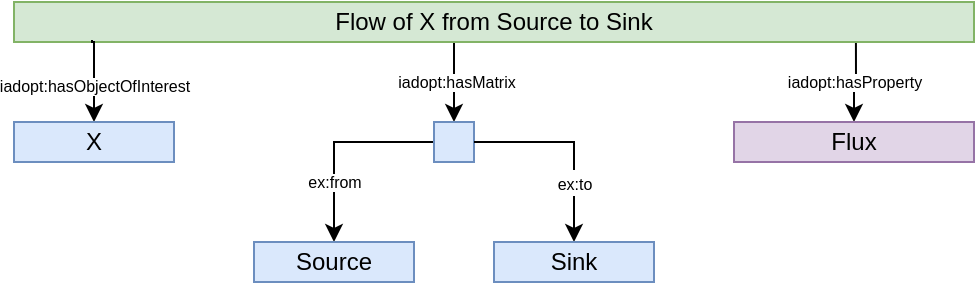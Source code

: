 <mxfile version="26.1.1" pages="2">
  <diagram name="Option A" id="X2PUkvPEIIKqSoPyBa_s">
    <mxGraphModel dx="755" dy="393" grid="1" gridSize="10" guides="1" tooltips="1" connect="1" arrows="1" fold="1" page="1" pageScale="1" pageWidth="1600" pageHeight="900" math="0" shadow="0">
      <root>
        <mxCell id="0" />
        <mxCell id="1" parent="0" />
        <mxCell id="YcbdGxsAXaUATbjkP4Gg-3" style="edgeStyle=orthogonalEdgeStyle;rounded=0;orthogonalLoop=1;jettySize=auto;html=1;exitX=0.877;exitY=0.995;exitDx=0;exitDy=0;entryX=0.5;entryY=0;entryDx=0;entryDy=0;exitPerimeter=0;" parent="1" source="YcbdGxsAXaUATbjkP4Gg-1" target="YcbdGxsAXaUATbjkP4Gg-2" edge="1">
          <mxGeometry relative="1" as="geometry">
            <Array as="points" />
          </mxGeometry>
        </mxCell>
        <mxCell id="YcbdGxsAXaUATbjkP4Gg-4" value="iadopt:hasProperty" style="edgeLabel;html=1;align=center;verticalAlign=middle;resizable=0;points=[];fontSize=8;" parent="YcbdGxsAXaUATbjkP4Gg-3" vertex="1" connectable="0">
          <mxGeometry x="0.273" relative="1" as="geometry">
            <mxPoint y="-5" as="offset" />
          </mxGeometry>
        </mxCell>
        <mxCell id="YcbdGxsAXaUATbjkP4Gg-6" style="edgeStyle=orthogonalEdgeStyle;rounded=0;orthogonalLoop=1;jettySize=auto;html=1;exitX=0.467;exitY=0.968;exitDx=0;exitDy=0;entryX=0.5;entryY=0;entryDx=0;entryDy=0;exitPerimeter=0;" parent="1" source="YcbdGxsAXaUATbjkP4Gg-1" target="YcbdGxsAXaUATbjkP4Gg-5" edge="1">
          <mxGeometry relative="1" as="geometry">
            <Array as="points">
              <mxPoint x="460" y="99" />
            </Array>
          </mxGeometry>
        </mxCell>
        <mxCell id="YcbdGxsAXaUATbjkP4Gg-7" value="iadopt:hasMatrix" style="edgeLabel;html=1;align=center;verticalAlign=middle;resizable=0;points=[];fontSize=8;" parent="YcbdGxsAXaUATbjkP4Gg-6" vertex="1" connectable="0">
          <mxGeometry x="0.111" y="1" relative="1" as="geometry">
            <mxPoint as="offset" />
          </mxGeometry>
        </mxCell>
        <mxCell id="YcbdGxsAXaUATbjkP4Gg-1" value="Flow of X from Source to Sink" style="rounded=0;whiteSpace=wrap;html=1;fillColor=#d5e8d4;strokeColor=#82b366;" parent="1" vertex="1">
          <mxGeometry x="240" y="80" width="480" height="20" as="geometry" />
        </mxCell>
        <mxCell id="YcbdGxsAXaUATbjkP4Gg-2" value="Flux" style="rounded=0;whiteSpace=wrap;html=1;fillColor=#e1d5e7;strokeColor=#9673a6;" parent="1" vertex="1">
          <mxGeometry x="600" y="140" width="120" height="20" as="geometry" />
        </mxCell>
        <mxCell id="YcbdGxsAXaUATbjkP4Gg-10" style="edgeStyle=orthogonalEdgeStyle;rounded=0;orthogonalLoop=1;jettySize=auto;html=1;exitX=0;exitY=0.5;exitDx=0;exitDy=0;entryX=0.5;entryY=0;entryDx=0;entryDy=0;" parent="1" source="YcbdGxsAXaUATbjkP4Gg-5" target="YcbdGxsAXaUATbjkP4Gg-8" edge="1">
          <mxGeometry relative="1" as="geometry">
            <Array as="points">
              <mxPoint x="400" y="150" />
            </Array>
          </mxGeometry>
        </mxCell>
        <mxCell id="YcbdGxsAXaUATbjkP4Gg-12" value="ex:from" style="edgeLabel;html=1;align=center;verticalAlign=middle;resizable=0;points=[];fontSize=8;" parent="YcbdGxsAXaUATbjkP4Gg-10" vertex="1" connectable="0">
          <mxGeometry x="-0.64" relative="1" as="geometry">
            <mxPoint x="-32" y="20" as="offset" />
          </mxGeometry>
        </mxCell>
        <mxCell id="YcbdGxsAXaUATbjkP4Gg-5" value="" style="rounded=0;whiteSpace=wrap;html=1;fillColor=#dae8fc;strokeColor=#6c8ebf;" parent="1" vertex="1">
          <mxGeometry x="450" y="140" width="20" height="20" as="geometry" />
        </mxCell>
        <mxCell id="ae9N6mFBY9E9YACVJ2Q2-1" value="" style="edgeStyle=orthogonalEdgeStyle;rounded=0;orthogonalLoop=1;jettySize=auto;html=1;exitX=1;exitY=0.5;exitDx=0;exitDy=0;entryX=0.5;entryY=0;entryDx=0;entryDy=0;" parent="1" source="YcbdGxsAXaUATbjkP4Gg-5" target="YcbdGxsAXaUATbjkP4Gg-9" edge="1">
          <mxGeometry relative="1" as="geometry">
            <mxPoint x="470" y="200" as="sourcePoint" />
            <mxPoint x="590" y="200" as="targetPoint" />
            <Array as="points">
              <mxPoint x="520" y="150" />
            </Array>
          </mxGeometry>
        </mxCell>
        <mxCell id="0tQ6r630t3Yhee_ARl2I-1" value="&lt;font style=&quot;font-size: 8px;&quot;&gt;ex:to&lt;/font&gt;" style="edgeLabel;html=1;align=center;verticalAlign=middle;resizable=0;points=[];" parent="ae9N6mFBY9E9YACVJ2Q2-1" vertex="1" connectable="0">
          <mxGeometry x="0.482" relative="1" as="geometry">
            <mxPoint y="-4" as="offset" />
          </mxGeometry>
        </mxCell>
        <mxCell id="YcbdGxsAXaUATbjkP4Gg-8" value="Source" style="rounded=0;whiteSpace=wrap;html=1;fillColor=#dae8fc;strokeColor=#6c8ebf;" parent="1" vertex="1">
          <mxGeometry x="360" y="200" width="80" height="20" as="geometry" />
        </mxCell>
        <mxCell id="YcbdGxsAXaUATbjkP4Gg-9" value="Sink" style="rounded=0;whiteSpace=wrap;html=1;fillColor=#dae8fc;strokeColor=#6c8ebf;" parent="1" vertex="1">
          <mxGeometry x="480" y="200" width="80" height="20" as="geometry" />
        </mxCell>
        <mxCell id="Yq_xOReJiEf8vJfQI29h-1" style="edgeStyle=orthogonalEdgeStyle;rounded=0;orthogonalLoop=1;jettySize=auto;html=1;exitX=0.108;exitY=0.95;exitDx=0;exitDy=0;entryX=0.5;entryY=0;entryDx=0;entryDy=0;exitPerimeter=0;" edge="1" parent="1" target="Yq_xOReJiEf8vJfQI29h-3">
          <mxGeometry relative="1" as="geometry">
            <Array as="points">
              <mxPoint x="279" y="100" />
              <mxPoint x="280" y="100" />
            </Array>
            <mxPoint x="340" y="140" as="targetPoint" />
            <mxPoint x="279" y="99" as="sourcePoint" />
          </mxGeometry>
        </mxCell>
        <mxCell id="Yq_xOReJiEf8vJfQI29h-2" value="iadopt:hasObjectOfInterest" style="edgeLabel;html=1;align=center;verticalAlign=middle;resizable=0;points=[];fontSize=8;" vertex="1" connectable="0" parent="Yq_xOReJiEf8vJfQI29h-1">
          <mxGeometry x="0.111" y="1" relative="1" as="geometry">
            <mxPoint x="-1" as="offset" />
          </mxGeometry>
        </mxCell>
        <mxCell id="Yq_xOReJiEf8vJfQI29h-3" value="X" style="rounded=0;whiteSpace=wrap;html=1;fillColor=#dae8fc;strokeColor=#6c8ebf;" vertex="1" parent="1">
          <mxGeometry x="240" y="140" width="80" height="20" as="geometry" />
        </mxCell>
      </root>
    </mxGraphModel>
  </diagram>
  <diagram name="Option B" id="yLIgW7Km7_Jru6xE_IwP">
    <mxGraphModel dx="1147" dy="598" grid="1" gridSize="10" guides="1" tooltips="1" connect="1" arrows="1" fold="1" page="1" pageScale="1" pageWidth="1600" pageHeight="900" math="0" shadow="0">
      <root>
        <mxCell id="yHjvTrXEEeXIkdAx6fGz-0" />
        <mxCell id="yHjvTrXEEeXIkdAx6fGz-1" parent="yHjvTrXEEeXIkdAx6fGz-0" />
        <mxCell id="yHjvTrXEEeXIkdAx6fGz-2" style="edgeStyle=orthogonalEdgeStyle;rounded=0;orthogonalLoop=1;jettySize=auto;html=1;exitX=0.877;exitY=0.995;exitDx=0;exitDy=0;entryX=0.5;entryY=0;entryDx=0;entryDy=0;exitPerimeter=0;" edge="1" parent="yHjvTrXEEeXIkdAx6fGz-1" source="yHjvTrXEEeXIkdAx6fGz-6" target="yHjvTrXEEeXIkdAx6fGz-7">
          <mxGeometry relative="1" as="geometry">
            <Array as="points" />
          </mxGeometry>
        </mxCell>
        <mxCell id="yHjvTrXEEeXIkdAx6fGz-3" value="iadopt:hasProperty" style="edgeLabel;html=1;align=center;verticalAlign=middle;resizable=0;points=[];fontSize=8;" vertex="1" connectable="0" parent="yHjvTrXEEeXIkdAx6fGz-2">
          <mxGeometry x="0.273" relative="1" as="geometry">
            <mxPoint y="-5" as="offset" />
          </mxGeometry>
        </mxCell>
        <mxCell id="yHjvTrXEEeXIkdAx6fGz-4" style="edgeStyle=orthogonalEdgeStyle;rounded=0;orthogonalLoop=1;jettySize=auto;html=1;exitX=0.467;exitY=0.968;exitDx=0;exitDy=0;entryX=0.5;entryY=0;entryDx=0;entryDy=0;exitPerimeter=0;" edge="1" parent="yHjvTrXEEeXIkdAx6fGz-1" source="yHjvTrXEEeXIkdAx6fGz-6" target="yHjvTrXEEeXIkdAx6fGz-10">
          <mxGeometry relative="1" as="geometry">
            <Array as="points">
              <mxPoint x="460" y="99" />
            </Array>
          </mxGeometry>
        </mxCell>
        <mxCell id="yHjvTrXEEeXIkdAx6fGz-5" value="iadopt:hasMatrix" style="edgeLabel;html=1;align=center;verticalAlign=middle;resizable=0;points=[];fontSize=8;" vertex="1" connectable="0" parent="yHjvTrXEEeXIkdAx6fGz-4">
          <mxGeometry x="0.111" y="1" relative="1" as="geometry">
            <mxPoint as="offset" />
          </mxGeometry>
        </mxCell>
        <mxCell id="yHjvTrXEEeXIkdAx6fGz-6" value="mass flux of carbon into soil from vegetation" style="rounded=0;whiteSpace=wrap;html=1;fillColor=#d5e8d4;strokeColor=#82b366;" vertex="1" parent="yHjvTrXEEeXIkdAx6fGz-1">
          <mxGeometry x="240" y="80" width="480" height="20" as="geometry" />
        </mxCell>
        <mxCell id="yHjvTrXEEeXIkdAx6fGz-7" value="Mass Flux" style="rounded=0;whiteSpace=wrap;html=1;fillColor=#e1d5e7;strokeColor=#9673a6;" vertex="1" parent="yHjvTrXEEeXIkdAx6fGz-1">
          <mxGeometry x="600" y="140" width="120" height="20" as="geometry" />
        </mxCell>
        <mxCell id="yHjvTrXEEeXIkdAx6fGz-8" style="edgeStyle=orthogonalEdgeStyle;rounded=0;orthogonalLoop=1;jettySize=auto;html=1;exitX=0;exitY=0.5;exitDx=0;exitDy=0;entryX=0.5;entryY=0;entryDx=0;entryDy=0;" edge="1" parent="yHjvTrXEEeXIkdAx6fGz-1" source="yHjvTrXEEeXIkdAx6fGz-10" target="yHjvTrXEEeXIkdAx6fGz-13">
          <mxGeometry relative="1" as="geometry">
            <Array as="points">
              <mxPoint x="400" y="150" />
            </Array>
          </mxGeometry>
        </mxCell>
        <mxCell id="yHjvTrXEEeXIkdAx6fGz-9" value="ex:from" style="edgeLabel;html=1;align=center;verticalAlign=middle;resizable=0;points=[];fontSize=8;" vertex="1" connectable="0" parent="yHjvTrXEEeXIkdAx6fGz-8">
          <mxGeometry x="-0.64" relative="1" as="geometry">
            <mxPoint x="-32" y="20" as="offset" />
          </mxGeometry>
        </mxCell>
        <mxCell id="yHjvTrXEEeXIkdAx6fGz-10" value="" style="rounded=0;whiteSpace=wrap;html=1;fillColor=#dae8fc;strokeColor=#6c8ebf;" vertex="1" parent="yHjvTrXEEeXIkdAx6fGz-1">
          <mxGeometry x="450" y="140" width="20" height="20" as="geometry" />
        </mxCell>
        <mxCell id="yHjvTrXEEeXIkdAx6fGz-11" value="" style="edgeStyle=orthogonalEdgeStyle;rounded=0;orthogonalLoop=1;jettySize=auto;html=1;exitX=1;exitY=0.5;exitDx=0;exitDy=0;entryX=0.5;entryY=0;entryDx=0;entryDy=0;" edge="1" parent="yHjvTrXEEeXIkdAx6fGz-1" source="yHjvTrXEEeXIkdAx6fGz-10" target="yHjvTrXEEeXIkdAx6fGz-14">
          <mxGeometry relative="1" as="geometry">
            <mxPoint x="470" y="200" as="sourcePoint" />
            <mxPoint x="590" y="200" as="targetPoint" />
            <Array as="points">
              <mxPoint x="520" y="150" />
            </Array>
          </mxGeometry>
        </mxCell>
        <mxCell id="yHjvTrXEEeXIkdAx6fGz-12" value="&lt;font style=&quot;font-size: 8px;&quot;&gt;ex:to&lt;/font&gt;" style="edgeLabel;html=1;align=center;verticalAlign=middle;resizable=0;points=[];" vertex="1" connectable="0" parent="yHjvTrXEEeXIkdAx6fGz-11">
          <mxGeometry x="0.482" relative="1" as="geometry">
            <mxPoint y="-4" as="offset" />
          </mxGeometry>
        </mxCell>
        <mxCell id="yHjvTrXEEeXIkdAx6fGz-13" value="Vegetation" style="rounded=0;whiteSpace=wrap;html=1;fillColor=#dae8fc;strokeColor=#6c8ebf;" vertex="1" parent="yHjvTrXEEeXIkdAx6fGz-1">
          <mxGeometry x="360" y="200" width="80" height="20" as="geometry" />
        </mxCell>
        <mxCell id="yHjvTrXEEeXIkdAx6fGz-14" value="Soil" style="rounded=0;whiteSpace=wrap;html=1;fillColor=#dae8fc;strokeColor=#6c8ebf;" vertex="1" parent="yHjvTrXEEeXIkdAx6fGz-1">
          <mxGeometry x="480" y="200" width="80" height="20" as="geometry" />
        </mxCell>
        <mxCell id="yHjvTrXEEeXIkdAx6fGz-15" style="edgeStyle=orthogonalEdgeStyle;rounded=0;orthogonalLoop=1;jettySize=auto;html=1;exitX=0.108;exitY=0.95;exitDx=0;exitDy=0;entryX=0.5;entryY=0;entryDx=0;entryDy=0;exitPerimeter=0;" edge="1" parent="yHjvTrXEEeXIkdAx6fGz-1" target="yHjvTrXEEeXIkdAx6fGz-17">
          <mxGeometry relative="1" as="geometry">
            <Array as="points">
              <mxPoint x="279" y="100" />
              <mxPoint x="280" y="100" />
            </Array>
            <mxPoint x="340" y="140" as="targetPoint" />
            <mxPoint x="279" y="99" as="sourcePoint" />
          </mxGeometry>
        </mxCell>
        <mxCell id="yHjvTrXEEeXIkdAx6fGz-16" value="iadopt:hasObjectOfInterest" style="edgeLabel;html=1;align=center;verticalAlign=middle;resizable=0;points=[];fontSize=8;" vertex="1" connectable="0" parent="yHjvTrXEEeXIkdAx6fGz-15">
          <mxGeometry x="0.111" y="1" relative="1" as="geometry">
            <mxPoint x="-1" as="offset" />
          </mxGeometry>
        </mxCell>
        <mxCell id="yHjvTrXEEeXIkdAx6fGz-17" value="Carbon" style="rounded=0;whiteSpace=wrap;html=1;fillColor=#dae8fc;strokeColor=#6c8ebf;" vertex="1" parent="yHjvTrXEEeXIkdAx6fGz-1">
          <mxGeometry x="240" y="140" width="80" height="20" as="geometry" />
        </mxCell>
        <mxCell id="q3KuJmHlwf91aTnakkEX-0" style="edgeStyle=orthogonalEdgeStyle;rounded=0;orthogonalLoop=1;jettySize=auto;html=1;exitX=0.83;exitY=1.005;exitDx=0;exitDy=0;entryX=0.5;entryY=0;entryDx=0;entryDy=0;exitPerimeter=0;" edge="1" parent="yHjvTrXEEeXIkdAx6fGz-1" source="q3KuJmHlwf91aTnakkEX-4" target="q3KuJmHlwf91aTnakkEX-5">
          <mxGeometry relative="1" as="geometry">
            <Array as="points" />
          </mxGeometry>
        </mxCell>
        <mxCell id="q3KuJmHlwf91aTnakkEX-1" value="iadopt:hasProperty" style="edgeLabel;html=1;align=center;verticalAlign=middle;resizable=0;points=[];fontSize=8;" vertex="1" connectable="0" parent="q3KuJmHlwf91aTnakkEX-0">
          <mxGeometry x="0.273" relative="1" as="geometry">
            <mxPoint y="-5" as="offset" />
          </mxGeometry>
        </mxCell>
        <mxCell id="q3KuJmHlwf91aTnakkEX-2" style="edgeStyle=orthogonalEdgeStyle;rounded=0;orthogonalLoop=1;jettySize=auto;html=1;exitX=0.276;exitY=0.862;exitDx=0;exitDy=0;entryX=0.5;entryY=0;entryDx=0;entryDy=0;exitPerimeter=0;" edge="1" parent="yHjvTrXEEeXIkdAx6fGz-1" source="q3KuJmHlwf91aTnakkEX-4" target="q3KuJmHlwf91aTnakkEX-8">
          <mxGeometry relative="1" as="geometry">
            <Array as="points">
              <mxPoint x="899" y="99" />
              <mxPoint x="900" y="99" />
            </Array>
          </mxGeometry>
        </mxCell>
        <mxCell id="q3KuJmHlwf91aTnakkEX-3" value="iadopt:hasObjectOfInterest" style="edgeLabel;html=1;align=center;verticalAlign=middle;resizable=0;points=[];fontSize=8;" vertex="1" connectable="0" parent="q3KuJmHlwf91aTnakkEX-2">
          <mxGeometry x="0.111" y="1" relative="1" as="geometry">
            <mxPoint as="offset" />
          </mxGeometry>
        </mxCell>
        <mxCell id="q3KuJmHlwf91aTnakkEX-4" value="Energy Flux from Sun to Earth" style="rounded=0;whiteSpace=wrap;html=1;fillColor=#d5e8d4;strokeColor=#82b366;" vertex="1" parent="yHjvTrXEEeXIkdAx6fGz-1">
          <mxGeometry x="800" y="80" width="360" height="20" as="geometry" />
        </mxCell>
        <mxCell id="q3KuJmHlwf91aTnakkEX-5" value="Energy Flux" style="rounded=0;whiteSpace=wrap;html=1;fillColor=#e1d5e7;strokeColor=#9673a6;" vertex="1" parent="yHjvTrXEEeXIkdAx6fGz-1">
          <mxGeometry x="1040" y="140" width="120" height="20" as="geometry" />
        </mxCell>
        <mxCell id="q3KuJmHlwf91aTnakkEX-6" style="edgeStyle=orthogonalEdgeStyle;rounded=0;orthogonalLoop=1;jettySize=auto;html=1;exitX=0;exitY=0.5;exitDx=0;exitDy=0;entryX=0.5;entryY=0;entryDx=0;entryDy=0;" edge="1" parent="yHjvTrXEEeXIkdAx6fGz-1" source="q3KuJmHlwf91aTnakkEX-8" target="q3KuJmHlwf91aTnakkEX-11">
          <mxGeometry relative="1" as="geometry">
            <Array as="points">
              <mxPoint x="840" y="150" />
            </Array>
          </mxGeometry>
        </mxCell>
        <mxCell id="q3KuJmHlwf91aTnakkEX-7" value="ex:from" style="edgeLabel;html=1;align=center;verticalAlign=middle;resizable=0;points=[];fontSize=8;" vertex="1" connectable="0" parent="q3KuJmHlwf91aTnakkEX-6">
          <mxGeometry x="-0.64" relative="1" as="geometry">
            <mxPoint x="-32" y="20" as="offset" />
          </mxGeometry>
        </mxCell>
        <mxCell id="q3KuJmHlwf91aTnakkEX-8" value="" style="rounded=0;whiteSpace=wrap;html=1;fillColor=#dae8fc;strokeColor=#6c8ebf;" vertex="1" parent="yHjvTrXEEeXIkdAx6fGz-1">
          <mxGeometry x="890" y="140" width="20" height="20" as="geometry" />
        </mxCell>
        <mxCell id="q3KuJmHlwf91aTnakkEX-9" value="" style="edgeStyle=orthogonalEdgeStyle;rounded=0;orthogonalLoop=1;jettySize=auto;html=1;exitX=1;exitY=0.5;exitDx=0;exitDy=0;entryX=0.5;entryY=0;entryDx=0;entryDy=0;" edge="1" parent="yHjvTrXEEeXIkdAx6fGz-1" source="q3KuJmHlwf91aTnakkEX-8" target="q3KuJmHlwf91aTnakkEX-12">
          <mxGeometry relative="1" as="geometry">
            <mxPoint x="910" y="200" as="sourcePoint" />
            <mxPoint x="1030" y="200" as="targetPoint" />
            <Array as="points">
              <mxPoint x="960" y="150" />
            </Array>
          </mxGeometry>
        </mxCell>
        <mxCell id="q3KuJmHlwf91aTnakkEX-10" value="&lt;font style=&quot;font-size: 8px;&quot;&gt;ex:to&lt;/font&gt;" style="edgeLabel;html=1;align=center;verticalAlign=middle;resizable=0;points=[];" vertex="1" connectable="0" parent="q3KuJmHlwf91aTnakkEX-9">
          <mxGeometry x="0.482" relative="1" as="geometry">
            <mxPoint y="-4" as="offset" />
          </mxGeometry>
        </mxCell>
        <mxCell id="q3KuJmHlwf91aTnakkEX-11" value="Sun" style="rounded=0;whiteSpace=wrap;html=1;fillColor=#dae8fc;strokeColor=#6c8ebf;" vertex="1" parent="yHjvTrXEEeXIkdAx6fGz-1">
          <mxGeometry x="800" y="200" width="80" height="20" as="geometry" />
        </mxCell>
        <mxCell id="q3KuJmHlwf91aTnakkEX-12" value="Earth" style="rounded=0;whiteSpace=wrap;html=1;fillColor=#dae8fc;strokeColor=#6c8ebf;" vertex="1" parent="yHjvTrXEEeXIkdAx6fGz-1">
          <mxGeometry x="920" y="200" width="80" height="20" as="geometry" />
        </mxCell>
      </root>
    </mxGraphModel>
  </diagram>
</mxfile>
